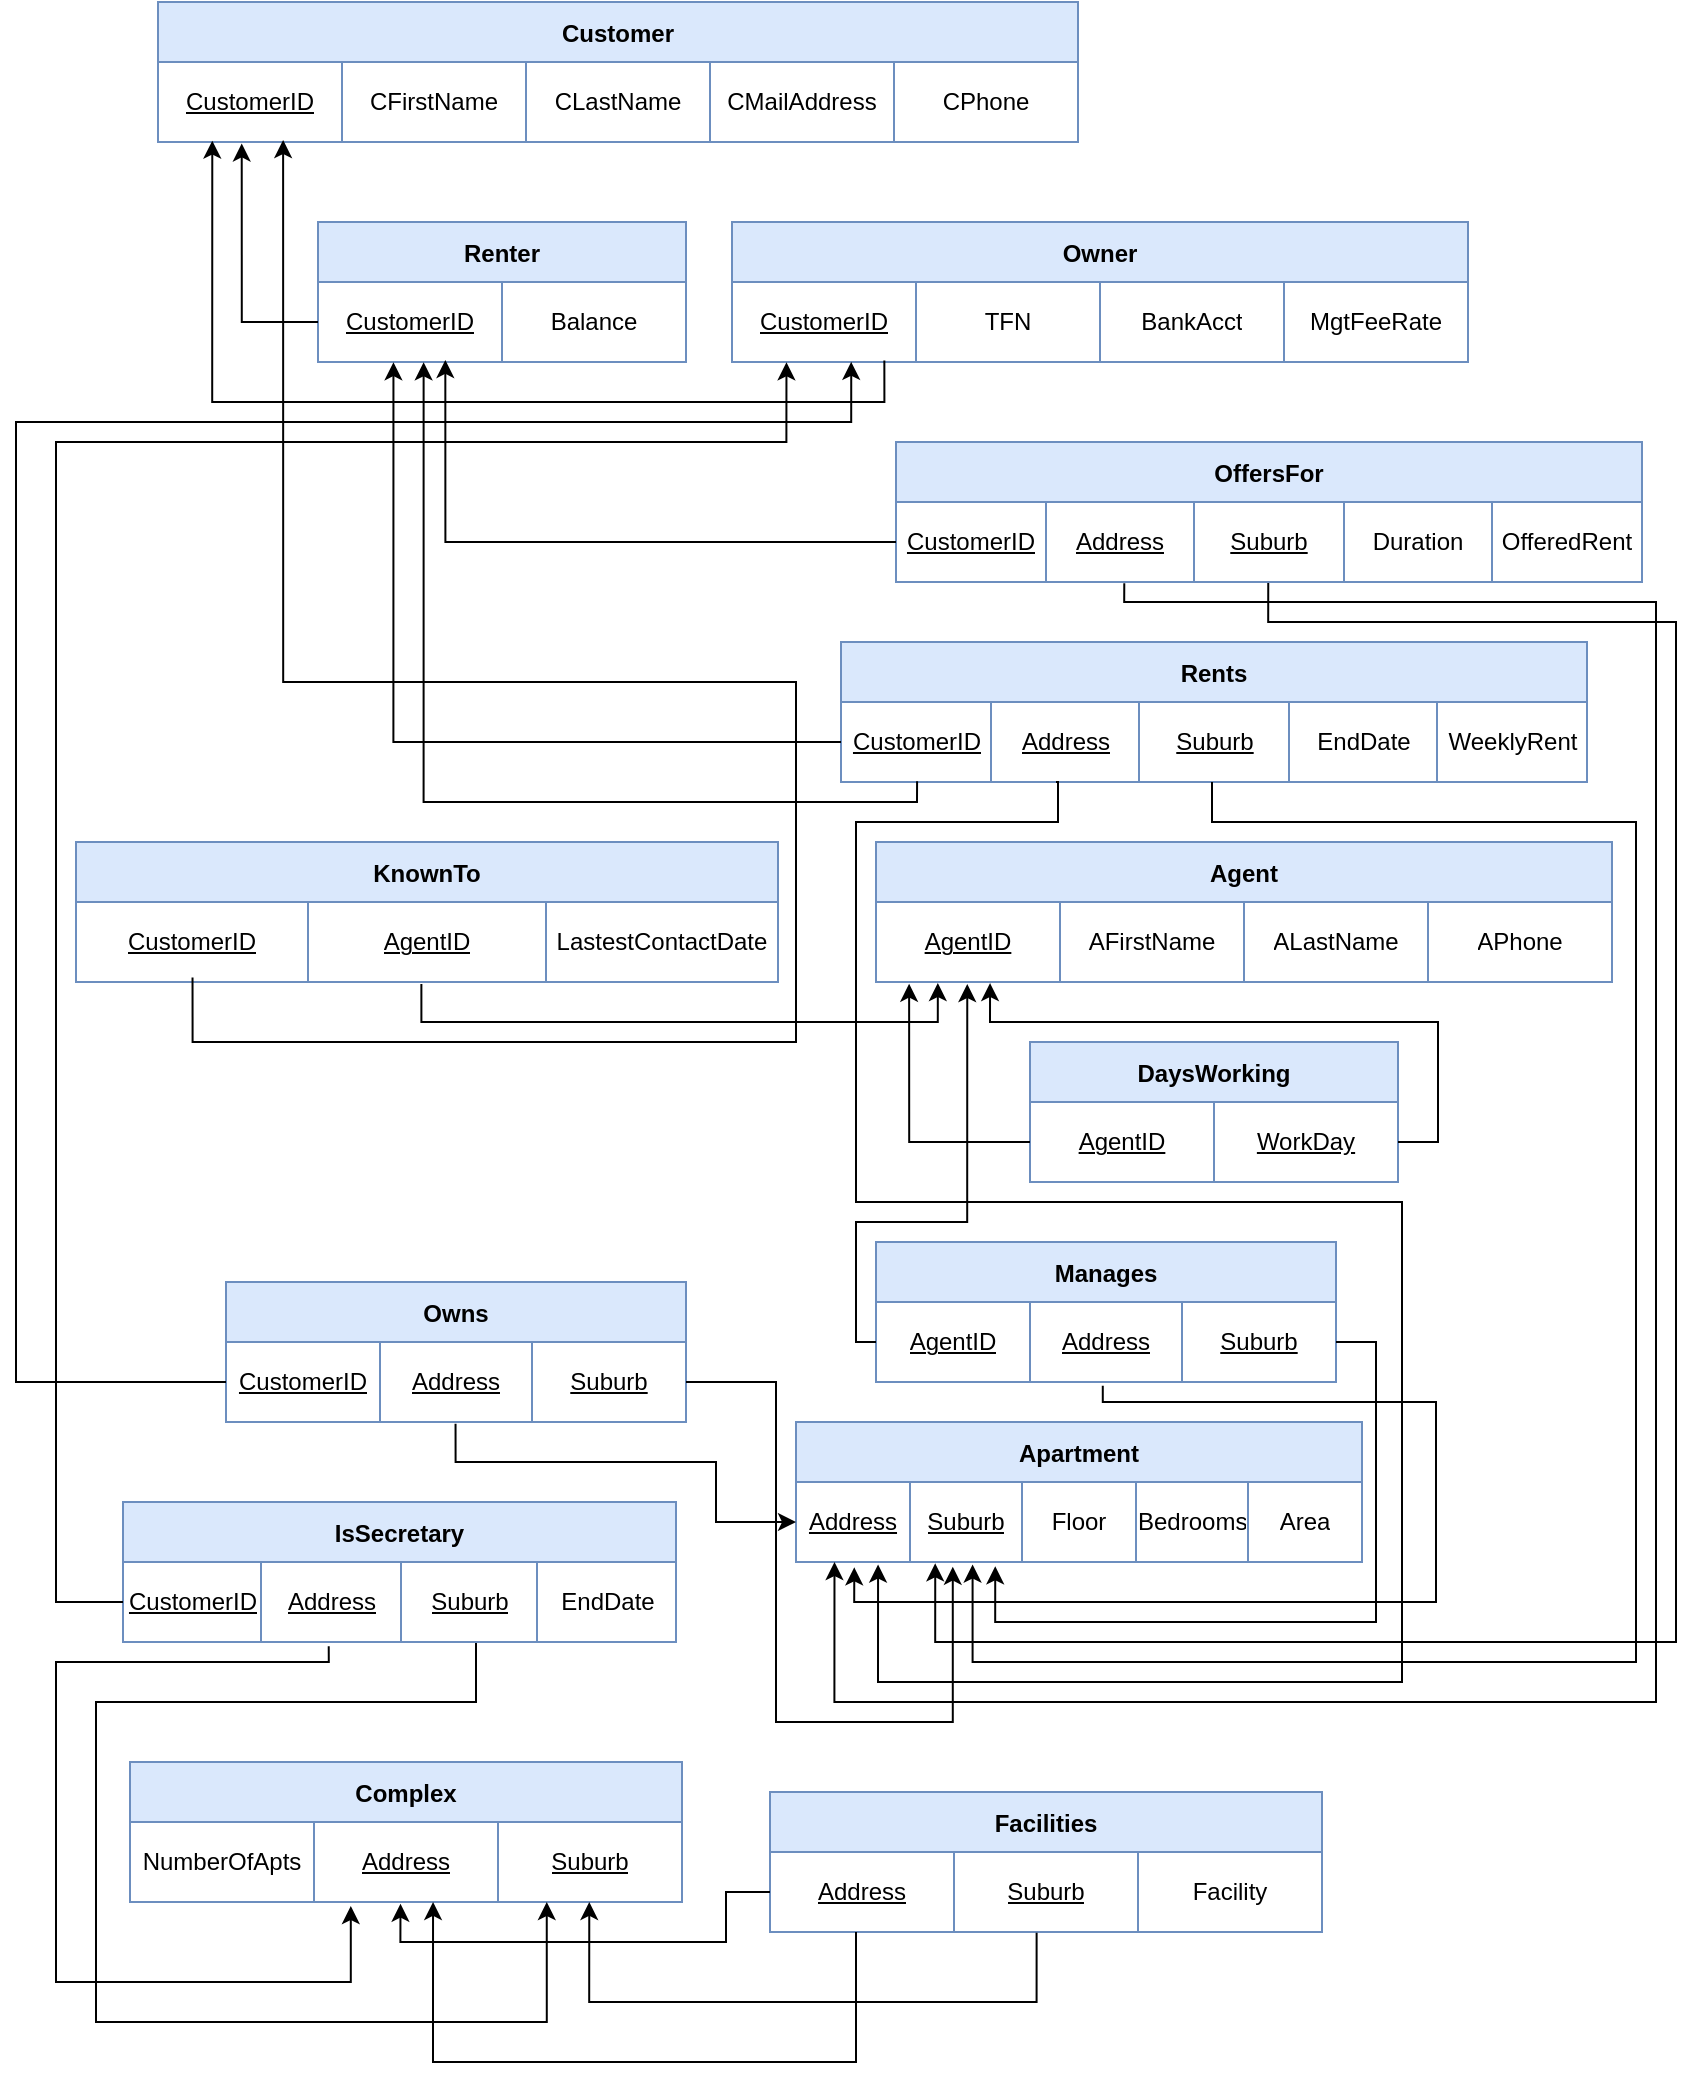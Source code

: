 <mxfile version="24.7.7">
  <diagram name="Page-1" id="ufqYNjg92byhrukvcaqh">
    <mxGraphModel dx="873" dy="506" grid="1" gridSize="10" guides="1" tooltips="1" connect="1" arrows="1" fold="1" page="1" pageScale="1" pageWidth="850" pageHeight="1100" background="none" math="0" shadow="0">
      <root>
        <mxCell id="0" />
        <mxCell id="1" parent="0" />
        <mxCell id="2R5hjLg45iW2WfX7kjv6-1" value="Customer" style="shape=table;startSize=30;container=1;collapsible=0;childLayout=tableLayout;fillColor=#dae8fc;strokeColor=#6c8ebf;fontStyle=1" parent="1" vertex="1">
          <mxGeometry x="81" y="10" width="460" height="70" as="geometry" />
        </mxCell>
        <mxCell id="2R5hjLg45iW2WfX7kjv6-6" value="" style="shape=tableRow;horizontal=0;startSize=0;swimlaneHead=0;swimlaneBody=0;strokeColor=inherit;top=0;left=0;bottom=0;right=0;collapsible=0;dropTarget=0;fillColor=none;points=[[0,0.5],[1,0.5]];portConstraint=eastwest;" parent="2R5hjLg45iW2WfX7kjv6-1" vertex="1">
          <mxGeometry y="30" width="460" height="40" as="geometry" />
        </mxCell>
        <mxCell id="2R5hjLg45iW2WfX7kjv6-7" value="&lt;u&gt;CustomerID&lt;/u&gt;" style="shape=partialRectangle;html=1;whiteSpace=wrap;connectable=0;strokeColor=inherit;overflow=hidden;fillColor=none;top=0;left=0;bottom=0;right=0;pointerEvents=1;fontStyle=0" parent="2R5hjLg45iW2WfX7kjv6-6" vertex="1">
          <mxGeometry width="92" height="40" as="geometry">
            <mxRectangle width="92" height="40" as="alternateBounds" />
          </mxGeometry>
        </mxCell>
        <mxCell id="2R5hjLg45iW2WfX7kjv6-8" value="CFirstName" style="shape=partialRectangle;html=1;whiteSpace=wrap;connectable=0;strokeColor=inherit;overflow=hidden;fillColor=none;top=0;left=0;bottom=0;right=0;pointerEvents=1;" parent="2R5hjLg45iW2WfX7kjv6-6" vertex="1">
          <mxGeometry x="92" width="92" height="40" as="geometry">
            <mxRectangle width="92" height="40" as="alternateBounds" />
          </mxGeometry>
        </mxCell>
        <mxCell id="2R5hjLg45iW2WfX7kjv6-9" value="CLastName" style="shape=partialRectangle;html=1;whiteSpace=wrap;connectable=0;strokeColor=inherit;overflow=hidden;fillColor=none;top=0;left=0;bottom=0;right=0;pointerEvents=1;" parent="2R5hjLg45iW2WfX7kjv6-6" vertex="1">
          <mxGeometry x="184" width="92" height="40" as="geometry">
            <mxRectangle width="92" height="40" as="alternateBounds" />
          </mxGeometry>
        </mxCell>
        <mxCell id="2R5hjLg45iW2WfX7kjv6-35" value="CMailAddress" style="shape=partialRectangle;html=1;whiteSpace=wrap;connectable=0;strokeColor=inherit;overflow=hidden;fillColor=none;top=0;left=0;bottom=0;right=0;pointerEvents=1;" parent="2R5hjLg45iW2WfX7kjv6-6" vertex="1">
          <mxGeometry x="276" width="92" height="40" as="geometry">
            <mxRectangle width="92" height="40" as="alternateBounds" />
          </mxGeometry>
        </mxCell>
        <mxCell id="2R5hjLg45iW2WfX7kjv6-36" value="CPhone" style="shape=partialRectangle;html=1;whiteSpace=wrap;connectable=0;strokeColor=inherit;overflow=hidden;fillColor=none;top=0;left=0;bottom=0;right=0;pointerEvents=1;" parent="2R5hjLg45iW2WfX7kjv6-6" vertex="1">
          <mxGeometry x="368" width="92" height="40" as="geometry">
            <mxRectangle width="92" height="40" as="alternateBounds" />
          </mxGeometry>
        </mxCell>
        <mxCell id="2R5hjLg45iW2WfX7kjv6-38" value="Owner" style="shape=table;startSize=30;container=1;collapsible=0;childLayout=tableLayout;fillColor=#dae8fc;strokeColor=#6c8ebf;fontStyle=1" parent="1" vertex="1">
          <mxGeometry x="368" y="120" width="368" height="70" as="geometry" />
        </mxCell>
        <mxCell id="2R5hjLg45iW2WfX7kjv6-39" value="" style="shape=tableRow;horizontal=0;startSize=0;swimlaneHead=0;swimlaneBody=0;strokeColor=inherit;top=0;left=0;bottom=0;right=0;collapsible=0;dropTarget=0;fillColor=none;points=[[0,0.5],[1,0.5]];portConstraint=eastwest;" parent="2R5hjLg45iW2WfX7kjv6-38" vertex="1">
          <mxGeometry y="30" width="368" height="40" as="geometry" />
        </mxCell>
        <mxCell id="2R5hjLg45iW2WfX7kjv6-119" value="&lt;u&gt;CustomerID&lt;/u&gt;" style="shape=partialRectangle;html=1;whiteSpace=wrap;connectable=0;strokeColor=inherit;overflow=hidden;fillColor=none;top=0;left=0;bottom=0;right=0;pointerEvents=1;" parent="2R5hjLg45iW2WfX7kjv6-39" vertex="1">
          <mxGeometry width="92" height="40" as="geometry">
            <mxRectangle width="92" height="40" as="alternateBounds" />
          </mxGeometry>
        </mxCell>
        <mxCell id="2R5hjLg45iW2WfX7kjv6-41" value="TFN" style="shape=partialRectangle;html=1;whiteSpace=wrap;connectable=0;strokeColor=inherit;overflow=hidden;fillColor=none;top=0;left=0;bottom=0;right=0;pointerEvents=1;" parent="2R5hjLg45iW2WfX7kjv6-39" vertex="1">
          <mxGeometry x="92" width="92" height="40" as="geometry">
            <mxRectangle width="92" height="40" as="alternateBounds" />
          </mxGeometry>
        </mxCell>
        <mxCell id="2R5hjLg45iW2WfX7kjv6-42" value="BankAcct" style="shape=partialRectangle;html=1;whiteSpace=wrap;connectable=0;strokeColor=inherit;overflow=hidden;fillColor=none;top=0;left=0;bottom=0;right=0;pointerEvents=1;" parent="2R5hjLg45iW2WfX7kjv6-39" vertex="1">
          <mxGeometry x="184" width="92" height="40" as="geometry">
            <mxRectangle width="92" height="40" as="alternateBounds" />
          </mxGeometry>
        </mxCell>
        <mxCell id="2R5hjLg45iW2WfX7kjv6-43" value="MgtFeeRate" style="shape=partialRectangle;html=1;whiteSpace=wrap;connectable=0;strokeColor=inherit;overflow=hidden;fillColor=none;top=0;left=0;bottom=0;right=0;pointerEvents=1;" parent="2R5hjLg45iW2WfX7kjv6-39" vertex="1">
          <mxGeometry x="276" width="92" height="40" as="geometry">
            <mxRectangle width="92" height="40" as="alternateBounds" />
          </mxGeometry>
        </mxCell>
        <mxCell id="2R5hjLg45iW2WfX7kjv6-45" value="Renter" style="shape=table;startSize=30;container=1;collapsible=0;childLayout=tableLayout;fillColor=#dae8fc;strokeColor=#6c8ebf;fontStyle=1" parent="1" vertex="1">
          <mxGeometry x="161" y="120" width="184" height="70" as="geometry" />
        </mxCell>
        <mxCell id="2R5hjLg45iW2WfX7kjv6-46" value="" style="shape=tableRow;horizontal=0;startSize=0;swimlaneHead=0;swimlaneBody=0;strokeColor=inherit;top=0;left=0;bottom=0;right=0;collapsible=0;dropTarget=0;fillColor=none;points=[[0,0.5],[1,0.5]];portConstraint=eastwest;" parent="2R5hjLg45iW2WfX7kjv6-45" vertex="1">
          <mxGeometry y="30" width="184" height="40" as="geometry" />
        </mxCell>
        <mxCell id="2R5hjLg45iW2WfX7kjv6-120" value="&lt;u&gt;CustomerID&lt;/u&gt;" style="shape=partialRectangle;html=1;whiteSpace=wrap;connectable=0;strokeColor=inherit;overflow=hidden;fillColor=none;top=0;left=0;bottom=0;right=0;pointerEvents=1;" parent="2R5hjLg45iW2WfX7kjv6-46" vertex="1">
          <mxGeometry width="92" height="40" as="geometry">
            <mxRectangle width="92" height="40" as="alternateBounds" />
          </mxGeometry>
        </mxCell>
        <mxCell id="2R5hjLg45iW2WfX7kjv6-48" value="Balance" style="shape=partialRectangle;html=1;whiteSpace=wrap;connectable=0;strokeColor=inherit;overflow=hidden;fillColor=none;top=0;left=0;bottom=0;right=0;pointerEvents=1;" parent="2R5hjLg45iW2WfX7kjv6-46" vertex="1">
          <mxGeometry x="92" width="92" height="40" as="geometry">
            <mxRectangle width="92" height="40" as="alternateBounds" />
          </mxGeometry>
        </mxCell>
        <mxCell id="2R5hjLg45iW2WfX7kjv6-50" value="Complex" style="shape=table;startSize=30;container=1;collapsible=0;childLayout=tableLayout;fillColor=#dae8fc;strokeColor=#6c8ebf;fontStyle=1" parent="1" vertex="1">
          <mxGeometry x="67" y="890" width="276" height="70" as="geometry" />
        </mxCell>
        <mxCell id="2R5hjLg45iW2WfX7kjv6-51" value="" style="shape=tableRow;horizontal=0;startSize=0;swimlaneHead=0;swimlaneBody=0;strokeColor=inherit;top=0;left=0;bottom=0;right=0;collapsible=0;dropTarget=0;fillColor=none;points=[[0,0.5],[1,0.5]];portConstraint=eastwest;" parent="2R5hjLg45iW2WfX7kjv6-50" vertex="1">
          <mxGeometry y="30" width="276" height="40" as="geometry" />
        </mxCell>
        <mxCell id="2R5hjLg45iW2WfX7kjv6-52" value="NumberOfApts" style="shape=partialRectangle;html=1;whiteSpace=wrap;connectable=0;strokeColor=inherit;overflow=hidden;fillColor=none;top=0;left=0;bottom=0;right=0;pointerEvents=1;" parent="2R5hjLg45iW2WfX7kjv6-51" vertex="1">
          <mxGeometry width="92" height="40" as="geometry">
            <mxRectangle width="92" height="40" as="alternateBounds" />
          </mxGeometry>
        </mxCell>
        <mxCell id="2R5hjLg45iW2WfX7kjv6-53" value="&lt;u&gt;Address&lt;/u&gt;" style="shape=partialRectangle;html=1;whiteSpace=wrap;connectable=0;strokeColor=inherit;overflow=hidden;fillColor=none;top=0;left=0;bottom=0;right=0;pointerEvents=1;" parent="2R5hjLg45iW2WfX7kjv6-51" vertex="1">
          <mxGeometry x="92" width="92" height="40" as="geometry">
            <mxRectangle width="92" height="40" as="alternateBounds" />
          </mxGeometry>
        </mxCell>
        <mxCell id="2R5hjLg45iW2WfX7kjv6-54" value="&lt;u&gt;Suburb&lt;/u&gt;" style="shape=partialRectangle;html=1;whiteSpace=wrap;connectable=0;strokeColor=inherit;overflow=hidden;fillColor=none;top=0;left=0;bottom=0;right=0;pointerEvents=1;" parent="2R5hjLg45iW2WfX7kjv6-51" vertex="1">
          <mxGeometry x="184" width="92" height="40" as="geometry">
            <mxRectangle width="92" height="40" as="alternateBounds" />
          </mxGeometry>
        </mxCell>
        <mxCell id="2R5hjLg45iW2WfX7kjv6-56" value="Facilities" style="shape=table;startSize=30;container=1;collapsible=0;childLayout=tableLayout;fillColor=#dae8fc;strokeColor=#6c8ebf;fontStyle=1" parent="1" vertex="1">
          <mxGeometry x="387" y="905" width="276" height="70" as="geometry" />
        </mxCell>
        <mxCell id="2R5hjLg45iW2WfX7kjv6-57" value="" style="shape=tableRow;horizontal=0;startSize=0;swimlaneHead=0;swimlaneBody=0;strokeColor=inherit;top=0;left=0;bottom=0;right=0;collapsible=0;dropTarget=0;fillColor=none;points=[[0,0.5],[1,0.5]];portConstraint=eastwest;" parent="2R5hjLg45iW2WfX7kjv6-56" vertex="1">
          <mxGeometry y="30" width="276" height="40" as="geometry" />
        </mxCell>
        <mxCell id="2R5hjLg45iW2WfX7kjv6-58" value="&lt;u&gt;Address&lt;/u&gt;" style="shape=partialRectangle;html=1;whiteSpace=wrap;connectable=0;strokeColor=inherit;overflow=hidden;fillColor=none;top=0;left=0;bottom=0;right=0;pointerEvents=1;" parent="2R5hjLg45iW2WfX7kjv6-57" vertex="1">
          <mxGeometry width="92" height="40" as="geometry">
            <mxRectangle width="92" height="40" as="alternateBounds" />
          </mxGeometry>
        </mxCell>
        <mxCell id="2R5hjLg45iW2WfX7kjv6-59" value="&lt;u&gt;Suburb&lt;/u&gt;" style="shape=partialRectangle;html=1;whiteSpace=wrap;connectable=0;strokeColor=inherit;overflow=hidden;fillColor=none;top=0;left=0;bottom=0;right=0;pointerEvents=1;" parent="2R5hjLg45iW2WfX7kjv6-57" vertex="1">
          <mxGeometry x="92" width="92" height="40" as="geometry">
            <mxRectangle width="92" height="40" as="alternateBounds" />
          </mxGeometry>
        </mxCell>
        <mxCell id="2R5hjLg45iW2WfX7kjv6-61" value="Facility" style="shape=partialRectangle;html=1;whiteSpace=wrap;connectable=0;strokeColor=inherit;overflow=hidden;fillColor=none;top=0;left=0;bottom=0;right=0;pointerEvents=1;" parent="2R5hjLg45iW2WfX7kjv6-57" vertex="1">
          <mxGeometry x="184" width="92" height="40" as="geometry">
            <mxRectangle width="92" height="40" as="alternateBounds" />
          </mxGeometry>
        </mxCell>
        <mxCell id="2R5hjLg45iW2WfX7kjv6-70" style="edgeStyle=orthogonalEdgeStyle;rounded=0;orthogonalLoop=1;jettySize=auto;html=1;exitX=0;exitY=0.5;exitDx=0;exitDy=0;entryX=0.49;entryY=1.021;entryDx=0;entryDy=0;entryPerimeter=0;" parent="1" source="2R5hjLg45iW2WfX7kjv6-57" target="2R5hjLg45iW2WfX7kjv6-51" edge="1">
          <mxGeometry relative="1" as="geometry">
            <mxPoint x="217" y="940" as="targetPoint" />
          </mxGeometry>
        </mxCell>
        <mxCell id="2R5hjLg45iW2WfX7kjv6-72" value="Apartment" style="shape=table;startSize=30;container=1;collapsible=0;childLayout=tableLayout;fillColor=#dae8fc;strokeColor=#6c8ebf;fontStyle=1" parent="1" vertex="1">
          <mxGeometry x="400" y="720" width="283" height="70" as="geometry" />
        </mxCell>
        <mxCell id="2R5hjLg45iW2WfX7kjv6-73" value="" style="shape=tableRow;horizontal=0;startSize=0;swimlaneHead=0;swimlaneBody=0;strokeColor=inherit;top=0;left=0;bottom=0;right=0;collapsible=0;dropTarget=0;fillColor=none;points=[[0,0.5],[1,0.5]];portConstraint=eastwest;" parent="2R5hjLg45iW2WfX7kjv6-72" vertex="1">
          <mxGeometry y="30" width="283" height="40" as="geometry" />
        </mxCell>
        <mxCell id="2R5hjLg45iW2WfX7kjv6-192" value="&lt;u&gt;Address&lt;/u&gt;" style="shape=partialRectangle;html=1;whiteSpace=wrap;connectable=0;strokeColor=inherit;overflow=hidden;fillColor=none;top=0;left=0;bottom=0;right=0;pointerEvents=1;" parent="2R5hjLg45iW2WfX7kjv6-73" vertex="1">
          <mxGeometry width="57" height="40" as="geometry">
            <mxRectangle width="57" height="40" as="alternateBounds" />
          </mxGeometry>
        </mxCell>
        <mxCell id="2R5hjLg45iW2WfX7kjv6-191" value="&lt;u&gt;Suburb&lt;/u&gt;" style="shape=partialRectangle;html=1;whiteSpace=wrap;connectable=0;strokeColor=inherit;overflow=hidden;fillColor=none;top=0;left=0;bottom=0;right=0;pointerEvents=1;" parent="2R5hjLg45iW2WfX7kjv6-73" vertex="1">
          <mxGeometry x="57" width="56" height="40" as="geometry">
            <mxRectangle width="56" height="40" as="alternateBounds" />
          </mxGeometry>
        </mxCell>
        <mxCell id="2R5hjLg45iW2WfX7kjv6-185" value="Floor" style="shape=partialRectangle;html=1;whiteSpace=wrap;connectable=0;strokeColor=inherit;overflow=hidden;fillColor=none;top=0;left=0;bottom=0;right=0;pointerEvents=1;" parent="2R5hjLg45iW2WfX7kjv6-73" vertex="1">
          <mxGeometry x="113" width="57" height="40" as="geometry">
            <mxRectangle width="57" height="40" as="alternateBounds" />
          </mxGeometry>
        </mxCell>
        <mxCell id="2R5hjLg45iW2WfX7kjv6-75" value="Bedrooms" style="shape=partialRectangle;html=1;whiteSpace=wrap;connectable=0;strokeColor=inherit;overflow=hidden;fillColor=none;top=0;left=0;bottom=0;right=0;pointerEvents=1;" parent="2R5hjLg45iW2WfX7kjv6-73" vertex="1">
          <mxGeometry x="170" width="56" height="40" as="geometry">
            <mxRectangle width="56" height="40" as="alternateBounds" />
          </mxGeometry>
        </mxCell>
        <mxCell id="2R5hjLg45iW2WfX7kjv6-76" value="Area" style="shape=partialRectangle;html=1;whiteSpace=wrap;connectable=0;strokeColor=inherit;overflow=hidden;fillColor=none;top=0;left=0;bottom=0;right=0;pointerEvents=1;" parent="2R5hjLg45iW2WfX7kjv6-73" vertex="1">
          <mxGeometry x="226" width="57" height="40" as="geometry">
            <mxRectangle width="57" height="40" as="alternateBounds" />
          </mxGeometry>
        </mxCell>
        <mxCell id="2R5hjLg45iW2WfX7kjv6-98" value="Rents" style="shape=table;startSize=30;container=1;collapsible=0;childLayout=tableLayout;fillColor=#dae8fc;strokeColor=#6c8ebf;fontStyle=1" parent="1" vertex="1">
          <mxGeometry x="422.5" y="330" width="373" height="70" as="geometry" />
        </mxCell>
        <mxCell id="2R5hjLg45iW2WfX7kjv6-99" value="" style="shape=tableRow;horizontal=0;startSize=0;swimlaneHead=0;swimlaneBody=0;strokeColor=inherit;top=0;left=0;bottom=0;right=0;collapsible=0;dropTarget=0;fillColor=none;points=[[0,0.5],[1,0.5]];portConstraint=eastwest;" parent="2R5hjLg45iW2WfX7kjv6-98" vertex="1">
          <mxGeometry y="30" width="373" height="40" as="geometry" />
        </mxCell>
        <mxCell id="2R5hjLg45iW2WfX7kjv6-188" value="&lt;u&gt;CustomerID&lt;/u&gt;" style="shape=partialRectangle;html=1;whiteSpace=wrap;connectable=0;strokeColor=inherit;overflow=hidden;fillColor=none;top=0;left=0;bottom=0;right=0;pointerEvents=1;" parent="2R5hjLg45iW2WfX7kjv6-99" vertex="1">
          <mxGeometry width="75" height="40" as="geometry">
            <mxRectangle width="75" height="40" as="alternateBounds" />
          </mxGeometry>
        </mxCell>
        <mxCell id="uMOkb7s-mbqFwhFYtsc3-22" value="&lt;u&gt;Address&lt;/u&gt;" style="shape=partialRectangle;html=1;whiteSpace=wrap;connectable=0;strokeColor=inherit;overflow=hidden;fillColor=none;top=0;left=0;bottom=0;right=0;pointerEvents=1;" vertex="1" parent="2R5hjLg45iW2WfX7kjv6-99">
          <mxGeometry x="75" width="74" height="40" as="geometry">
            <mxRectangle width="74" height="40" as="alternateBounds" />
          </mxGeometry>
        </mxCell>
        <mxCell id="uMOkb7s-mbqFwhFYtsc3-23" value="&lt;u&gt;Suburb&lt;/u&gt;" style="shape=partialRectangle;html=1;whiteSpace=wrap;connectable=0;strokeColor=inherit;overflow=hidden;fillColor=none;top=0;left=0;bottom=0;right=0;pointerEvents=1;" vertex="1" parent="2R5hjLg45iW2WfX7kjv6-99">
          <mxGeometry x="149" width="75" height="40" as="geometry">
            <mxRectangle width="75" height="40" as="alternateBounds" />
          </mxGeometry>
        </mxCell>
        <mxCell id="2R5hjLg45iW2WfX7kjv6-100" value="EndDate" style="shape=partialRectangle;html=1;whiteSpace=wrap;connectable=0;strokeColor=inherit;overflow=hidden;fillColor=none;top=0;left=0;bottom=0;right=0;pointerEvents=1;" parent="2R5hjLg45iW2WfX7kjv6-99" vertex="1">
          <mxGeometry x="224" width="74" height="40" as="geometry">
            <mxRectangle width="74" height="40" as="alternateBounds" />
          </mxGeometry>
        </mxCell>
        <mxCell id="2R5hjLg45iW2WfX7kjv6-101" value="WeeklyRent" style="shape=partialRectangle;html=1;whiteSpace=wrap;connectable=0;strokeColor=inherit;overflow=hidden;fillColor=none;top=0;left=0;bottom=0;right=0;pointerEvents=1;" parent="2R5hjLg45iW2WfX7kjv6-99" vertex="1">
          <mxGeometry x="298" width="75" height="40" as="geometry">
            <mxRectangle width="75" height="40" as="alternateBounds" />
          </mxGeometry>
        </mxCell>
        <mxCell id="2R5hjLg45iW2WfX7kjv6-106" value="KnownTo" style="shape=table;startSize=30;container=1;collapsible=0;childLayout=tableLayout;fillColor=#dae8fc;strokeColor=#6c8ebf;fontStyle=1" parent="1" vertex="1">
          <mxGeometry x="40" y="430" width="351" height="70" as="geometry" />
        </mxCell>
        <mxCell id="2R5hjLg45iW2WfX7kjv6-107" value="" style="shape=tableRow;horizontal=0;startSize=0;swimlaneHead=0;swimlaneBody=0;strokeColor=inherit;top=0;left=0;bottom=0;right=0;collapsible=0;dropTarget=0;fillColor=none;points=[[0,0.5],[1,0.5]];portConstraint=eastwest;" parent="2R5hjLg45iW2WfX7kjv6-106" vertex="1">
          <mxGeometry y="30" width="351" height="40" as="geometry" />
        </mxCell>
        <mxCell id="2R5hjLg45iW2WfX7kjv6-126" value="&lt;u&gt;CustomerID&lt;/u&gt;" style="shape=partialRectangle;html=1;whiteSpace=wrap;connectable=0;strokeColor=inherit;overflow=hidden;fillColor=none;top=0;left=0;bottom=0;right=0;pointerEvents=1;" parent="2R5hjLg45iW2WfX7kjv6-107" vertex="1">
          <mxGeometry width="116" height="40" as="geometry">
            <mxRectangle width="116" height="40" as="alternateBounds" />
          </mxGeometry>
        </mxCell>
        <mxCell id="2R5hjLg45iW2WfX7kjv6-127" value="&lt;u&gt;AgentID&lt;/u&gt;" style="shape=partialRectangle;html=1;whiteSpace=wrap;connectable=0;strokeColor=inherit;overflow=hidden;fillColor=none;top=0;left=0;bottom=0;right=0;pointerEvents=1;" parent="2R5hjLg45iW2WfX7kjv6-107" vertex="1">
          <mxGeometry x="116" width="119" height="40" as="geometry">
            <mxRectangle width="119" height="40" as="alternateBounds" />
          </mxGeometry>
        </mxCell>
        <mxCell id="2R5hjLg45iW2WfX7kjv6-108" value="LastestContactDate" style="shape=partialRectangle;html=1;whiteSpace=wrap;connectable=0;strokeColor=inherit;overflow=hidden;fillColor=none;top=0;left=0;bottom=0;right=0;pointerEvents=1;" parent="2R5hjLg45iW2WfX7kjv6-107" vertex="1">
          <mxGeometry x="235" width="116" height="40" as="geometry">
            <mxRectangle width="116" height="40" as="alternateBounds" />
          </mxGeometry>
        </mxCell>
        <mxCell id="uMOkb7s-mbqFwhFYtsc3-52" style="edgeStyle=orthogonalEdgeStyle;rounded=0;orthogonalLoop=1;jettySize=auto;html=1;entryX=0.755;entryY=1;entryDx=0;entryDy=0;entryPerimeter=0;" edge="1" parent="1" source="2R5hjLg45iW2WfX7kjv6-113" target="2R5hjLg45iW2WfX7kjv6-51">
          <mxGeometry relative="1" as="geometry">
            <mxPoint x="140" y="870" as="targetPoint" />
            <Array as="points">
              <mxPoint x="240" y="860" />
              <mxPoint x="50" y="860" />
              <mxPoint x="50" y="1020" />
              <mxPoint x="275" y="1020" />
            </Array>
          </mxGeometry>
        </mxCell>
        <mxCell id="2R5hjLg45iW2WfX7kjv6-113" value="IsSecretary" style="shape=table;startSize=30;container=1;collapsible=0;childLayout=tableLayout;fillColor=#dae8fc;strokeColor=#6c8ebf;fontStyle=1" parent="1" vertex="1">
          <mxGeometry x="63.5" y="760" width="276.5" height="70" as="geometry" />
        </mxCell>
        <mxCell id="2R5hjLg45iW2WfX7kjv6-114" value="" style="shape=tableRow;horizontal=0;startSize=0;swimlaneHead=0;swimlaneBody=0;strokeColor=inherit;top=0;left=0;bottom=0;right=0;collapsible=0;dropTarget=0;fillColor=none;points=[[0,0.5],[1,0.5]];portConstraint=eastwest;" parent="2R5hjLg45iW2WfX7kjv6-113" vertex="1">
          <mxGeometry y="30" width="276.5" height="40" as="geometry" />
        </mxCell>
        <mxCell id="uMOkb7s-mbqFwhFYtsc3-53" value="&lt;u&gt;CustomerID&lt;/u&gt;" style="shape=partialRectangle;html=1;whiteSpace=wrap;connectable=0;strokeColor=inherit;overflow=hidden;fillColor=none;top=0;left=0;bottom=0;right=0;pointerEvents=1;" vertex="1" parent="2R5hjLg45iW2WfX7kjv6-114">
          <mxGeometry width="69" height="40" as="geometry">
            <mxRectangle width="69" height="40" as="alternateBounds" />
          </mxGeometry>
        </mxCell>
        <mxCell id="uMOkb7s-mbqFwhFYtsc3-45" value="&lt;u&gt;Address&lt;/u&gt;" style="shape=partialRectangle;html=1;whiteSpace=wrap;connectable=0;strokeColor=inherit;overflow=hidden;fillColor=none;top=0;left=0;bottom=0;right=0;pointerEvents=1;" vertex="1" parent="2R5hjLg45iW2WfX7kjv6-114">
          <mxGeometry x="69" width="70" height="40" as="geometry">
            <mxRectangle width="70" height="40" as="alternateBounds" />
          </mxGeometry>
        </mxCell>
        <mxCell id="uMOkb7s-mbqFwhFYtsc3-46" value="&lt;u&gt;Suburb&lt;/u&gt;" style="shape=partialRectangle;html=1;whiteSpace=wrap;connectable=0;strokeColor=inherit;overflow=hidden;fillColor=none;top=0;left=0;bottom=0;right=0;pointerEvents=1;" vertex="1" parent="2R5hjLg45iW2WfX7kjv6-114">
          <mxGeometry x="139" width="68" height="40" as="geometry">
            <mxRectangle width="68" height="40" as="alternateBounds" />
          </mxGeometry>
        </mxCell>
        <mxCell id="2R5hjLg45iW2WfX7kjv6-115" value="EndDate" style="shape=partialRectangle;html=1;whiteSpace=wrap;connectable=0;strokeColor=inherit;overflow=hidden;fillColor=none;top=0;left=0;bottom=0;right=0;pointerEvents=1;" parent="2R5hjLg45iW2WfX7kjv6-114" vertex="1">
          <mxGeometry x="207" width="70" height="40" as="geometry">
            <mxRectangle width="70" height="40" as="alternateBounds" />
          </mxGeometry>
        </mxCell>
        <mxCell id="2R5hjLg45iW2WfX7kjv6-124" style="edgeStyle=orthogonalEdgeStyle;rounded=0;orthogonalLoop=1;jettySize=auto;html=1;entryX=0.091;entryY=1.018;entryDx=0;entryDy=0;entryPerimeter=0;exitX=0;exitY=0.5;exitDx=0;exitDy=0;" parent="1" source="2R5hjLg45iW2WfX7kjv6-46" target="2R5hjLg45iW2WfX7kjv6-6" edge="1">
          <mxGeometry relative="1" as="geometry">
            <Array as="points">
              <mxPoint x="123" y="170" />
            </Array>
          </mxGeometry>
        </mxCell>
        <mxCell id="2R5hjLg45iW2WfX7kjv6-125" style="edgeStyle=orthogonalEdgeStyle;rounded=0;orthogonalLoop=1;jettySize=auto;html=1;exitX=0.207;exitY=0.98;exitDx=0;exitDy=0;exitPerimeter=0;entryX=0.059;entryY=0.983;entryDx=0;entryDy=0;entryPerimeter=0;" parent="1" source="2R5hjLg45iW2WfX7kjv6-39" target="2R5hjLg45iW2WfX7kjv6-6" edge="1">
          <mxGeometry relative="1" as="geometry">
            <mxPoint x="281.0" y="250" as="targetPoint" />
          </mxGeometry>
        </mxCell>
        <mxCell id="2R5hjLg45iW2WfX7kjv6-77" value="Agent" style="shape=table;startSize=30;container=1;collapsible=0;childLayout=tableLayout;fillColor=#dae8fc;strokeColor=#6c8ebf;fontStyle=1" parent="1" vertex="1">
          <mxGeometry x="440" y="430" width="368" height="70" as="geometry" />
        </mxCell>
        <mxCell id="2R5hjLg45iW2WfX7kjv6-78" value="" style="shape=tableRow;horizontal=0;startSize=0;swimlaneHead=0;swimlaneBody=0;strokeColor=inherit;top=0;left=0;bottom=0;right=0;collapsible=0;dropTarget=0;fillColor=none;points=[[0,0.5],[1,0.5]];portConstraint=eastwest;" parent="2R5hjLg45iW2WfX7kjv6-77" vertex="1">
          <mxGeometry y="30" width="368" height="40" as="geometry" />
        </mxCell>
        <mxCell id="2R5hjLg45iW2WfX7kjv6-79" value="&lt;u&gt;AgentID&lt;/u&gt;" style="shape=partialRectangle;html=1;whiteSpace=wrap;connectable=0;strokeColor=inherit;overflow=hidden;fillColor=none;top=0;left=0;bottom=0;right=0;pointerEvents=1;" parent="2R5hjLg45iW2WfX7kjv6-78" vertex="1">
          <mxGeometry width="92" height="40" as="geometry">
            <mxRectangle width="92" height="40" as="alternateBounds" />
          </mxGeometry>
        </mxCell>
        <mxCell id="2R5hjLg45iW2WfX7kjv6-80" value="AFirstName" style="shape=partialRectangle;html=1;whiteSpace=wrap;connectable=0;strokeColor=inherit;overflow=hidden;fillColor=none;top=0;left=0;bottom=0;right=0;pointerEvents=1;" parent="2R5hjLg45iW2WfX7kjv6-78" vertex="1">
          <mxGeometry x="92" width="92" height="40" as="geometry">
            <mxRectangle width="92" height="40" as="alternateBounds" />
          </mxGeometry>
        </mxCell>
        <mxCell id="2R5hjLg45iW2WfX7kjv6-81" value="ALastName" style="shape=partialRectangle;html=1;whiteSpace=wrap;connectable=0;strokeColor=inherit;overflow=hidden;fillColor=none;top=0;left=0;bottom=0;right=0;pointerEvents=1;" parent="2R5hjLg45iW2WfX7kjv6-78" vertex="1">
          <mxGeometry x="184" width="92" height="40" as="geometry">
            <mxRectangle width="92" height="40" as="alternateBounds" />
          </mxGeometry>
        </mxCell>
        <mxCell id="2R5hjLg45iW2WfX7kjv6-82" value="APhone" style="shape=partialRectangle;html=1;whiteSpace=wrap;connectable=0;strokeColor=inherit;overflow=hidden;fillColor=none;top=0;left=0;bottom=0;right=0;pointerEvents=1;" parent="2R5hjLg45iW2WfX7kjv6-78" vertex="1">
          <mxGeometry x="276" width="92" height="40" as="geometry">
            <mxRectangle width="92" height="40" as="alternateBounds" />
          </mxGeometry>
        </mxCell>
        <mxCell id="2R5hjLg45iW2WfX7kjv6-84" value="DaysWorking" style="shape=table;startSize=30;container=1;collapsible=0;childLayout=tableLayout;fillColor=#dae8fc;strokeColor=#6c8ebf;fontStyle=1" parent="1" vertex="1">
          <mxGeometry x="517" y="530" width="184" height="70" as="geometry" />
        </mxCell>
        <mxCell id="2R5hjLg45iW2WfX7kjv6-85" value="" style="shape=tableRow;horizontal=0;startSize=0;swimlaneHead=0;swimlaneBody=0;strokeColor=inherit;top=0;left=0;bottom=0;right=0;collapsible=0;dropTarget=0;fillColor=none;points=[[0,0.5],[1,0.5]];portConstraint=eastwest;" parent="2R5hjLg45iW2WfX7kjv6-84" vertex="1">
          <mxGeometry y="30" width="184" height="40" as="geometry" />
        </mxCell>
        <mxCell id="2R5hjLg45iW2WfX7kjv6-86" value="&lt;u&gt;AgentID&lt;/u&gt;" style="shape=partialRectangle;html=1;whiteSpace=wrap;connectable=0;strokeColor=inherit;overflow=hidden;fillColor=none;top=0;left=0;bottom=0;right=0;pointerEvents=1;" parent="2R5hjLg45iW2WfX7kjv6-85" vertex="1">
          <mxGeometry width="92" height="40" as="geometry">
            <mxRectangle width="92" height="40" as="alternateBounds" />
          </mxGeometry>
        </mxCell>
        <mxCell id="2R5hjLg45iW2WfX7kjv6-87" value="&lt;u&gt;WorkDay&lt;/u&gt;" style="shape=partialRectangle;html=1;whiteSpace=wrap;connectable=0;strokeColor=inherit;overflow=hidden;fillColor=none;top=0;left=0;bottom=0;right=0;pointerEvents=1;" parent="2R5hjLg45iW2WfX7kjv6-85" vertex="1">
          <mxGeometry x="92" width="92" height="40" as="geometry">
            <mxRectangle width="92" height="40" as="alternateBounds" />
          </mxGeometry>
        </mxCell>
        <mxCell id="2R5hjLg45iW2WfX7kjv6-160" style="edgeStyle=orthogonalEdgeStyle;rounded=0;orthogonalLoop=1;jettySize=auto;html=1;exitX=0.166;exitY=0.945;exitDx=0;exitDy=0;exitPerimeter=0;entryX=0.136;entryY=0.976;entryDx=0;entryDy=0;entryPerimeter=0;" parent="1" source="2R5hjLg45iW2WfX7kjv6-107" target="2R5hjLg45iW2WfX7kjv6-6" edge="1">
          <mxGeometry relative="1" as="geometry">
            <Array as="points">
              <mxPoint x="98" y="530" />
              <mxPoint x="400" y="530" />
              <mxPoint x="400" y="350" />
              <mxPoint x="144" y="350" />
            </Array>
          </mxGeometry>
        </mxCell>
        <mxCell id="2R5hjLg45iW2WfX7kjv6-161" style="edgeStyle=orthogonalEdgeStyle;rounded=0;orthogonalLoop=1;jettySize=auto;html=1;entryX=0.084;entryY=1.013;entryDx=0;entryDy=0;entryPerimeter=0;exitX=0.492;exitY=1.024;exitDx=0;exitDy=0;exitPerimeter=0;" parent="1" source="2R5hjLg45iW2WfX7kjv6-107" target="2R5hjLg45iW2WfX7kjv6-78" edge="1">
          <mxGeometry relative="1" as="geometry">
            <Array as="points">
              <mxPoint x="213" y="520" />
              <mxPoint x="471" y="520" />
            </Array>
          </mxGeometry>
        </mxCell>
        <mxCell id="2R5hjLg45iW2WfX7kjv6-162" style="edgeStyle=orthogonalEdgeStyle;rounded=0;orthogonalLoop=1;jettySize=auto;html=1;entryX=0.155;entryY=1.014;entryDx=0;entryDy=0;entryPerimeter=0;" parent="1" source="2R5hjLg45iW2WfX7kjv6-85" target="2R5hjLg45iW2WfX7kjv6-78" edge="1">
          <mxGeometry relative="1" as="geometry">
            <Array as="points">
              <mxPoint x="721" y="580" />
              <mxPoint x="721" y="520" />
              <mxPoint x="497" y="520" />
            </Array>
          </mxGeometry>
        </mxCell>
        <mxCell id="2R5hjLg45iW2WfX7kjv6-172" style="edgeStyle=orthogonalEdgeStyle;rounded=0;orthogonalLoop=1;jettySize=auto;html=1;entryX=0.549;entryY=0.999;entryDx=0;entryDy=0;entryPerimeter=0;" parent="1" source="2R5hjLg45iW2WfX7kjv6-56" target="2R5hjLg45iW2WfX7kjv6-51" edge="1">
          <mxGeometry relative="1" as="geometry">
            <Array as="points">
              <mxPoint x="430" y="1040" />
              <mxPoint x="218" y="1040" />
            </Array>
          </mxGeometry>
        </mxCell>
        <mxCell id="2R5hjLg45iW2WfX7kjv6-189" style="edgeStyle=orthogonalEdgeStyle;rounded=0;orthogonalLoop=1;jettySize=auto;html=1;entryX=0.205;entryY=1.003;entryDx=0;entryDy=0;entryPerimeter=0;" parent="1" source="2R5hjLg45iW2WfX7kjv6-99" target="2R5hjLg45iW2WfX7kjv6-46" edge="1">
          <mxGeometry relative="1" as="geometry" />
        </mxCell>
        <mxCell id="uMOkb7s-mbqFwhFYtsc3-1" value="Manages" style="shape=table;startSize=30;container=1;collapsible=0;childLayout=tableLayout;fillColor=#dae8fc;strokeColor=#6c8ebf;fontStyle=1" vertex="1" parent="1">
          <mxGeometry x="440" y="630" width="230" height="70" as="geometry" />
        </mxCell>
        <mxCell id="uMOkb7s-mbqFwhFYtsc3-2" value="" style="shape=tableRow;horizontal=0;startSize=0;swimlaneHead=0;swimlaneBody=0;strokeColor=inherit;top=0;left=0;bottom=0;right=0;collapsible=0;dropTarget=0;fillColor=none;points=[[0,0.5],[1,0.5]];portConstraint=eastwest;" vertex="1" parent="uMOkb7s-mbqFwhFYtsc3-1">
          <mxGeometry y="30" width="230" height="40" as="geometry" />
        </mxCell>
        <mxCell id="uMOkb7s-mbqFwhFYtsc3-6" value="&lt;u&gt;AgentID&lt;/u&gt;" style="shape=partialRectangle;html=1;whiteSpace=wrap;connectable=0;strokeColor=inherit;overflow=hidden;fillColor=none;top=0;left=0;bottom=0;right=0;pointerEvents=1;" vertex="1" parent="uMOkb7s-mbqFwhFYtsc3-2">
          <mxGeometry width="77" height="40" as="geometry">
            <mxRectangle width="77" height="40" as="alternateBounds" />
          </mxGeometry>
        </mxCell>
        <mxCell id="uMOkb7s-mbqFwhFYtsc3-3" value="&lt;u&gt;Address&lt;/u&gt;" style="shape=partialRectangle;html=1;whiteSpace=wrap;connectable=0;strokeColor=inherit;overflow=hidden;fillColor=none;top=0;left=0;bottom=0;right=0;pointerEvents=1;" vertex="1" parent="uMOkb7s-mbqFwhFYtsc3-2">
          <mxGeometry x="77" width="76" height="40" as="geometry">
            <mxRectangle width="76" height="40" as="alternateBounds" />
          </mxGeometry>
        </mxCell>
        <mxCell id="uMOkb7s-mbqFwhFYtsc3-4" value="&lt;u&gt;Suburb&lt;/u&gt;" style="shape=partialRectangle;html=1;whiteSpace=wrap;connectable=0;strokeColor=inherit;overflow=hidden;fillColor=none;top=0;left=0;bottom=0;right=0;pointerEvents=1;" vertex="1" parent="uMOkb7s-mbqFwhFYtsc3-2">
          <mxGeometry x="153" width="77" height="40" as="geometry">
            <mxRectangle width="77" height="40" as="alternateBounds" />
          </mxGeometry>
        </mxCell>
        <mxCell id="uMOkb7s-mbqFwhFYtsc3-7" value="Owns" style="shape=table;startSize=30;container=1;collapsible=0;childLayout=tableLayout;fillColor=#dae8fc;strokeColor=#6c8ebf;fontStyle=1" vertex="1" parent="1">
          <mxGeometry x="115" y="650" width="230" height="70" as="geometry" />
        </mxCell>
        <mxCell id="uMOkb7s-mbqFwhFYtsc3-8" value="" style="shape=tableRow;horizontal=0;startSize=0;swimlaneHead=0;swimlaneBody=0;strokeColor=inherit;top=0;left=0;bottom=0;right=0;collapsible=0;dropTarget=0;fillColor=none;points=[[0,0.5],[1,0.5]];portConstraint=eastwest;" vertex="1" parent="uMOkb7s-mbqFwhFYtsc3-7">
          <mxGeometry y="30" width="230" height="40" as="geometry" />
        </mxCell>
        <mxCell id="uMOkb7s-mbqFwhFYtsc3-9" value="&lt;u&gt;CustomerID&lt;/u&gt;" style="shape=partialRectangle;html=1;whiteSpace=wrap;connectable=0;strokeColor=inherit;overflow=hidden;fillColor=none;top=0;left=0;bottom=0;right=0;pointerEvents=1;" vertex="1" parent="uMOkb7s-mbqFwhFYtsc3-8">
          <mxGeometry width="77" height="40" as="geometry">
            <mxRectangle width="77" height="40" as="alternateBounds" />
          </mxGeometry>
        </mxCell>
        <mxCell id="uMOkb7s-mbqFwhFYtsc3-10" value="&lt;u&gt;Address&lt;/u&gt;" style="shape=partialRectangle;html=1;whiteSpace=wrap;connectable=0;strokeColor=inherit;overflow=hidden;fillColor=none;top=0;left=0;bottom=0;right=0;pointerEvents=1;" vertex="1" parent="uMOkb7s-mbqFwhFYtsc3-8">
          <mxGeometry x="77" width="76" height="40" as="geometry">
            <mxRectangle width="76" height="40" as="alternateBounds" />
          </mxGeometry>
        </mxCell>
        <mxCell id="uMOkb7s-mbqFwhFYtsc3-11" value="&lt;u&gt;Suburb&lt;/u&gt;" style="shape=partialRectangle;html=1;whiteSpace=wrap;connectable=0;strokeColor=inherit;overflow=hidden;fillColor=none;top=0;left=0;bottom=0;right=0;pointerEvents=1;" vertex="1" parent="uMOkb7s-mbqFwhFYtsc3-8">
          <mxGeometry x="153" width="77" height="40" as="geometry">
            <mxRectangle width="77" height="40" as="alternateBounds" />
          </mxGeometry>
        </mxCell>
        <mxCell id="uMOkb7s-mbqFwhFYtsc3-24" style="edgeStyle=orthogonalEdgeStyle;rounded=0;orthogonalLoop=1;jettySize=auto;html=1;exitX=0.102;exitY=0.99;exitDx=0;exitDy=0;exitPerimeter=0;entryX=0.287;entryY=1.004;entryDx=0;entryDy=0;entryPerimeter=0;" edge="1" parent="1" source="2R5hjLg45iW2WfX7kjv6-99" target="2R5hjLg45iW2WfX7kjv6-46">
          <mxGeometry relative="1" as="geometry">
            <mxPoint x="290" y="280" as="targetPoint" />
            <Array as="points">
              <mxPoint x="461" y="410" />
              <mxPoint x="214" y="410" />
            </Array>
          </mxGeometry>
        </mxCell>
        <mxCell id="uMOkb7s-mbqFwhFYtsc3-25" style="edgeStyle=orthogonalEdgeStyle;rounded=0;orthogonalLoop=1;jettySize=auto;html=1;entryX=0.145;entryY=1.032;entryDx=0;entryDy=0;entryPerimeter=0;" edge="1" parent="1" target="2R5hjLg45iW2WfX7kjv6-73">
          <mxGeometry relative="1" as="geometry">
            <mxPoint x="430" y="830" as="targetPoint" />
            <mxPoint x="530" y="400" as="sourcePoint" />
            <Array as="points">
              <mxPoint x="531" y="420" />
              <mxPoint x="430" y="420" />
              <mxPoint x="430" y="610" />
              <mxPoint x="703" y="610" />
              <mxPoint x="703" y="850" />
              <mxPoint x="441" y="850" />
            </Array>
          </mxGeometry>
        </mxCell>
        <mxCell id="uMOkb7s-mbqFwhFYtsc3-26" style="edgeStyle=orthogonalEdgeStyle;rounded=0;orthogonalLoop=1;jettySize=auto;html=1;entryX=0.312;entryY=1.032;entryDx=0;entryDy=0;entryPerimeter=0;" edge="1" parent="1" target="2R5hjLg45iW2WfX7kjv6-73">
          <mxGeometry relative="1" as="geometry">
            <mxPoint x="740" y="600" as="targetPoint" />
            <mxPoint x="608" y="400" as="sourcePoint" />
            <Array as="points">
              <mxPoint x="608" y="420" />
              <mxPoint x="820" y="420" />
              <mxPoint x="820" y="840" />
              <mxPoint x="488" y="840" />
            </Array>
          </mxGeometry>
        </mxCell>
        <mxCell id="uMOkb7s-mbqFwhFYtsc3-44" style="edgeStyle=orthogonalEdgeStyle;rounded=0;orthogonalLoop=1;jettySize=auto;html=1;exitX=0.499;exitY=1.007;exitDx=0;exitDy=0;exitPerimeter=0;entryX=0.246;entryY=1.017;entryDx=0;entryDy=0;entryPerimeter=0;" edge="1" parent="1" source="uMOkb7s-mbqFwhFYtsc3-35" target="2R5hjLg45iW2WfX7kjv6-73">
          <mxGeometry relative="1" as="geometry">
            <mxPoint x="840" y="740" as="targetPoint" />
            <Array as="points">
              <mxPoint x="636" y="320" />
              <mxPoint x="840" y="320" />
              <mxPoint x="840" y="830" />
              <mxPoint x="470" y="830" />
            </Array>
          </mxGeometry>
        </mxCell>
        <mxCell id="uMOkb7s-mbqFwhFYtsc3-34" value="OffersFor" style="shape=table;startSize=30;container=1;collapsible=0;childLayout=tableLayout;fillColor=#dae8fc;strokeColor=#6c8ebf;fontStyle=1" vertex="1" parent="1">
          <mxGeometry x="450" y="230" width="373" height="70" as="geometry" />
        </mxCell>
        <mxCell id="uMOkb7s-mbqFwhFYtsc3-35" value="" style="shape=tableRow;horizontal=0;startSize=0;swimlaneHead=0;swimlaneBody=0;strokeColor=inherit;top=0;left=0;bottom=0;right=0;collapsible=0;dropTarget=0;fillColor=none;points=[[0,0.5],[1,0.5]];portConstraint=eastwest;" vertex="1" parent="uMOkb7s-mbqFwhFYtsc3-34">
          <mxGeometry y="30" width="373" height="40" as="geometry" />
        </mxCell>
        <mxCell id="uMOkb7s-mbqFwhFYtsc3-36" value="&lt;u&gt;CustomerID&lt;/u&gt;" style="shape=partialRectangle;html=1;whiteSpace=wrap;connectable=0;strokeColor=inherit;overflow=hidden;fillColor=none;top=0;left=0;bottom=0;right=0;pointerEvents=1;" vertex="1" parent="uMOkb7s-mbqFwhFYtsc3-35">
          <mxGeometry width="75" height="40" as="geometry">
            <mxRectangle width="75" height="40" as="alternateBounds" />
          </mxGeometry>
        </mxCell>
        <mxCell id="uMOkb7s-mbqFwhFYtsc3-37" value="&lt;u&gt;Address&lt;/u&gt;" style="shape=partialRectangle;html=1;whiteSpace=wrap;connectable=0;strokeColor=inherit;overflow=hidden;fillColor=none;top=0;left=0;bottom=0;right=0;pointerEvents=1;" vertex="1" parent="uMOkb7s-mbqFwhFYtsc3-35">
          <mxGeometry x="75" width="74" height="40" as="geometry">
            <mxRectangle width="74" height="40" as="alternateBounds" />
          </mxGeometry>
        </mxCell>
        <mxCell id="uMOkb7s-mbqFwhFYtsc3-38" value="&lt;u&gt;Suburb&lt;/u&gt;" style="shape=partialRectangle;html=1;whiteSpace=wrap;connectable=0;strokeColor=inherit;overflow=hidden;fillColor=none;top=0;left=0;bottom=0;right=0;pointerEvents=1;" vertex="1" parent="uMOkb7s-mbqFwhFYtsc3-35">
          <mxGeometry x="149" width="75" height="40" as="geometry">
            <mxRectangle width="75" height="40" as="alternateBounds" />
          </mxGeometry>
        </mxCell>
        <mxCell id="uMOkb7s-mbqFwhFYtsc3-39" value="Duration" style="shape=partialRectangle;html=1;whiteSpace=wrap;connectable=0;strokeColor=inherit;overflow=hidden;fillColor=none;top=0;left=0;bottom=0;right=0;pointerEvents=1;" vertex="1" parent="uMOkb7s-mbqFwhFYtsc3-35">
          <mxGeometry x="224" width="74" height="40" as="geometry">
            <mxRectangle width="74" height="40" as="alternateBounds" />
          </mxGeometry>
        </mxCell>
        <mxCell id="uMOkb7s-mbqFwhFYtsc3-40" value="OfferedRent" style="shape=partialRectangle;html=1;whiteSpace=wrap;connectable=0;strokeColor=inherit;overflow=hidden;fillColor=none;top=0;left=0;bottom=0;right=0;pointerEvents=1;" vertex="1" parent="uMOkb7s-mbqFwhFYtsc3-35">
          <mxGeometry x="298" width="75" height="40" as="geometry">
            <mxRectangle width="75" height="40" as="alternateBounds" />
          </mxGeometry>
        </mxCell>
        <mxCell id="uMOkb7s-mbqFwhFYtsc3-41" style="edgeStyle=orthogonalEdgeStyle;rounded=0;orthogonalLoop=1;jettySize=auto;html=1;entryX=0.346;entryY=0.974;entryDx=0;entryDy=0;entryPerimeter=0;" edge="1" parent="1" source="uMOkb7s-mbqFwhFYtsc3-35" target="2R5hjLg45iW2WfX7kjv6-46">
          <mxGeometry relative="1" as="geometry">
            <Array as="points">
              <mxPoint x="225" y="280" />
            </Array>
          </mxGeometry>
        </mxCell>
        <mxCell id="uMOkb7s-mbqFwhFYtsc3-43" style="edgeStyle=orthogonalEdgeStyle;rounded=0;orthogonalLoop=1;jettySize=auto;html=1;exitX=0.306;exitY=1.016;exitDx=0;exitDy=0;exitPerimeter=0;entryX=0.068;entryY=1.001;entryDx=0;entryDy=0;entryPerimeter=0;" edge="1" parent="1" source="uMOkb7s-mbqFwhFYtsc3-35" target="2R5hjLg45iW2WfX7kjv6-73">
          <mxGeometry relative="1" as="geometry">
            <mxPoint x="830" y="700" as="targetPoint" />
            <Array as="points">
              <mxPoint x="564" y="310" />
              <mxPoint x="830" y="310" />
              <mxPoint x="830" y="860" />
              <mxPoint x="419" y="860" />
            </Array>
          </mxGeometry>
        </mxCell>
        <mxCell id="uMOkb7s-mbqFwhFYtsc3-47" style="edgeStyle=orthogonalEdgeStyle;rounded=0;orthogonalLoop=1;jettySize=auto;html=1;entryX=0.124;entryY=1.026;entryDx=0;entryDy=0;entryPerimeter=0;exitX=0;exitY=0.5;exitDx=0;exitDy=0;" edge="1" parent="1" source="uMOkb7s-mbqFwhFYtsc3-2" target="2R5hjLg45iW2WfX7kjv6-78">
          <mxGeometry relative="1" as="geometry">
            <Array as="points">
              <mxPoint x="430" y="680" />
              <mxPoint x="430" y="620" />
              <mxPoint x="486" y="620" />
            </Array>
          </mxGeometry>
        </mxCell>
        <mxCell id="uMOkb7s-mbqFwhFYtsc3-49" style="edgeStyle=orthogonalEdgeStyle;rounded=0;orthogonalLoop=1;jettySize=auto;html=1;entryX=0.352;entryY=1.054;entryDx=0;entryDy=0;entryPerimeter=0;exitX=1;exitY=0.5;exitDx=0;exitDy=0;" edge="1" parent="1" source="uMOkb7s-mbqFwhFYtsc3-2" target="2R5hjLg45iW2WfX7kjv6-73">
          <mxGeometry relative="1" as="geometry">
            <mxPoint x="760" y="700" as="targetPoint" />
            <Array as="points">
              <mxPoint x="690" y="680" />
              <mxPoint x="690" y="820" />
              <mxPoint x="500" y="820" />
            </Array>
          </mxGeometry>
        </mxCell>
        <mxCell id="uMOkb7s-mbqFwhFYtsc3-50" style="edgeStyle=orthogonalEdgeStyle;rounded=0;orthogonalLoop=1;jettySize=auto;html=1;exitX=0.493;exitY=1.047;exitDx=0;exitDy=0;exitPerimeter=0;entryX=0.103;entryY=1.067;entryDx=0;entryDy=0;entryPerimeter=0;" edge="1" parent="1" source="uMOkb7s-mbqFwhFYtsc3-2" target="2R5hjLg45iW2WfX7kjv6-73">
          <mxGeometry relative="1" as="geometry">
            <mxPoint x="710" y="690" as="targetPoint" />
            <Array as="points">
              <mxPoint x="553" y="710" />
              <mxPoint x="720" y="710" />
              <mxPoint x="720" y="810" />
              <mxPoint x="429" y="810" />
            </Array>
          </mxGeometry>
        </mxCell>
        <mxCell id="uMOkb7s-mbqFwhFYtsc3-51" style="edgeStyle=orthogonalEdgeStyle;rounded=0;orthogonalLoop=1;jettySize=auto;html=1;entryX=0.4;entryY=1.05;entryDx=0;entryDy=0;entryPerimeter=0;exitX=0.372;exitY=1.053;exitDx=0;exitDy=0;exitPerimeter=0;" edge="1" parent="1" source="2R5hjLg45iW2WfX7kjv6-114" target="2R5hjLg45iW2WfX7kjv6-51">
          <mxGeometry relative="1" as="geometry">
            <Array as="points">
              <mxPoint x="167" y="840" />
              <mxPoint x="30" y="840" />
              <mxPoint x="30" y="1000" />
              <mxPoint x="177" y="1000" />
            </Array>
          </mxGeometry>
        </mxCell>
        <mxCell id="uMOkb7s-mbqFwhFYtsc3-54" style="edgeStyle=orthogonalEdgeStyle;rounded=0;orthogonalLoop=1;jettySize=auto;html=1;entryX=0.074;entryY=1.004;entryDx=0;entryDy=0;entryPerimeter=0;exitX=0;exitY=0.5;exitDx=0;exitDy=0;" edge="1" parent="1" source="2R5hjLg45iW2WfX7kjv6-114" target="2R5hjLg45iW2WfX7kjv6-39">
          <mxGeometry relative="1" as="geometry">
            <mxPoint x="30" y="220" as="targetPoint" />
            <Array as="points">
              <mxPoint x="30" y="810" />
              <mxPoint x="30" y="230" />
              <mxPoint x="395" y="230" />
            </Array>
          </mxGeometry>
        </mxCell>
        <mxCell id="uMOkb7s-mbqFwhFYtsc3-55" style="edgeStyle=orthogonalEdgeStyle;rounded=0;orthogonalLoop=1;jettySize=auto;html=1;exitX=0.483;exitY=1.01;exitDx=0;exitDy=0;exitPerimeter=0;entryX=0.832;entryY=0.999;entryDx=0;entryDy=0;entryPerimeter=0;" edge="1" parent="1" source="2R5hjLg45iW2WfX7kjv6-57" target="2R5hjLg45iW2WfX7kjv6-51">
          <mxGeometry relative="1" as="geometry">
            <mxPoint x="730" y="960" as="targetPoint" />
            <Array as="points">
              <mxPoint x="520" y="1010" />
              <mxPoint x="297" y="1010" />
            </Array>
          </mxGeometry>
        </mxCell>
        <mxCell id="uMOkb7s-mbqFwhFYtsc3-57" style="edgeStyle=orthogonalEdgeStyle;rounded=0;orthogonalLoop=1;jettySize=auto;html=1;entryX=0.162;entryY=0.998;entryDx=0;entryDy=0;entryPerimeter=0;exitX=0;exitY=0.5;exitDx=0;exitDy=0;" edge="1" parent="1" source="uMOkb7s-mbqFwhFYtsc3-8" target="2R5hjLg45iW2WfX7kjv6-39">
          <mxGeometry relative="1" as="geometry">
            <mxPoint x="10" y="220" as="targetPoint" />
            <Array as="points">
              <mxPoint x="10" y="700" />
              <mxPoint x="10" y="220" />
              <mxPoint x="428" y="220" />
            </Array>
          </mxGeometry>
        </mxCell>
        <mxCell id="uMOkb7s-mbqFwhFYtsc3-58" style="edgeStyle=orthogonalEdgeStyle;rounded=0;orthogonalLoop=1;jettySize=auto;html=1;entryX=0.277;entryY=1.059;entryDx=0;entryDy=0;entryPerimeter=0;" edge="1" parent="1" source="uMOkb7s-mbqFwhFYtsc3-8" target="2R5hjLg45iW2WfX7kjv6-73">
          <mxGeometry relative="1" as="geometry">
            <mxPoint x="380" y="820" as="targetPoint" />
            <Array as="points">
              <mxPoint x="390" y="700" />
              <mxPoint x="390" y="870" />
              <mxPoint x="478" y="870" />
            </Array>
          </mxGeometry>
        </mxCell>
        <mxCell id="uMOkb7s-mbqFwhFYtsc3-59" style="edgeStyle=orthogonalEdgeStyle;rounded=0;orthogonalLoop=1;jettySize=auto;html=1;exitX=0.499;exitY=1.021;exitDx=0;exitDy=0;exitPerimeter=0;entryX=0;entryY=0.5;entryDx=0;entryDy=0;" edge="1" parent="1" source="uMOkb7s-mbqFwhFYtsc3-8" target="2R5hjLg45iW2WfX7kjv6-73">
          <mxGeometry relative="1" as="geometry">
            <mxPoint x="360" y="760" as="targetPoint" />
            <Array as="points">
              <mxPoint x="230" y="740" />
              <mxPoint x="360" y="740" />
              <mxPoint x="360" y="770" />
            </Array>
          </mxGeometry>
        </mxCell>
        <mxCell id="uMOkb7s-mbqFwhFYtsc3-60" style="edgeStyle=orthogonalEdgeStyle;rounded=0;orthogonalLoop=1;jettySize=auto;html=1;entryX=0.045;entryY=1.021;entryDx=0;entryDy=0;entryPerimeter=0;exitX=0;exitY=0.5;exitDx=0;exitDy=0;" edge="1" parent="1" source="2R5hjLg45iW2WfX7kjv6-85" target="2R5hjLg45iW2WfX7kjv6-78">
          <mxGeometry relative="1" as="geometry">
            <Array as="points">
              <mxPoint x="457" y="580" />
            </Array>
          </mxGeometry>
        </mxCell>
      </root>
    </mxGraphModel>
  </diagram>
</mxfile>
